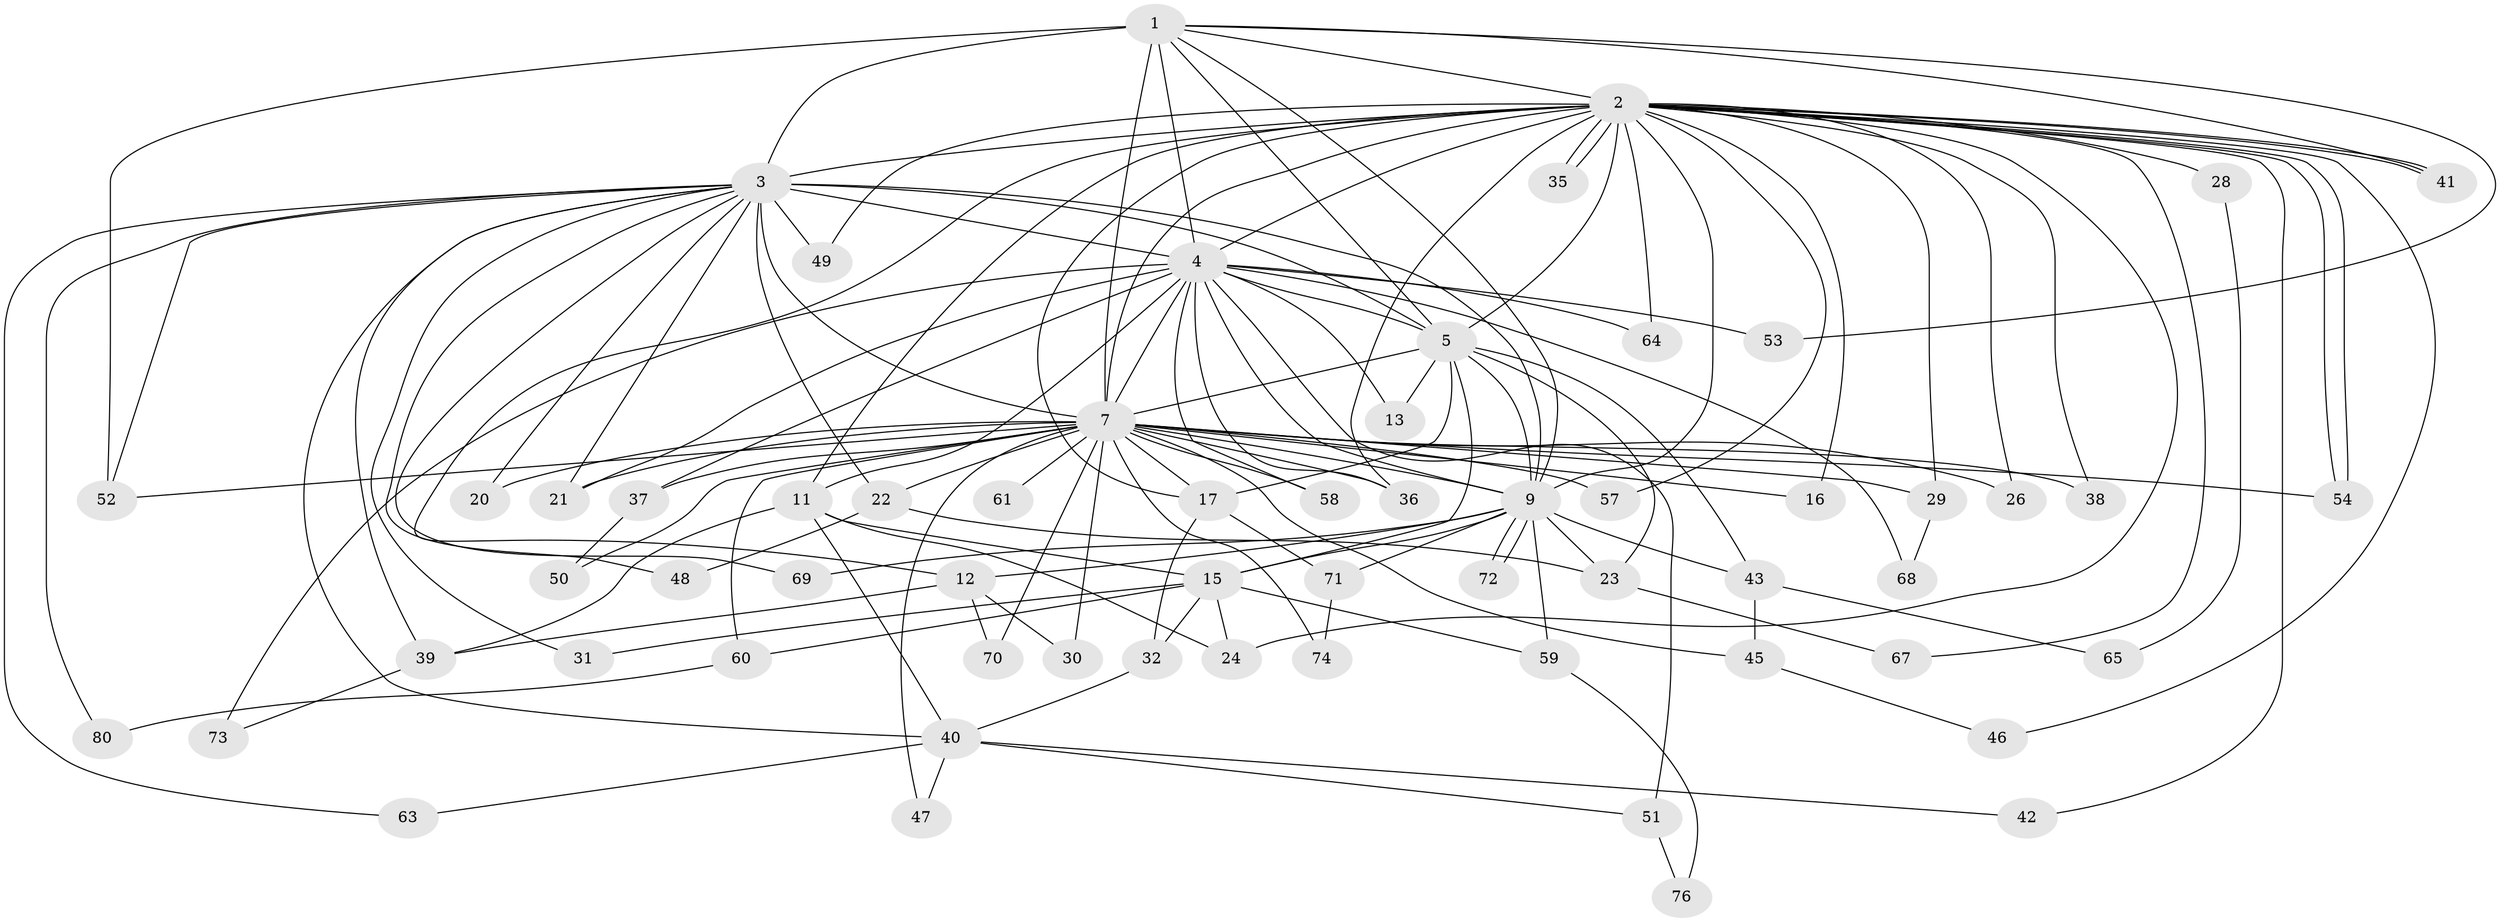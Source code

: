 // original degree distribution, {12: 0.012345679012345678, 28: 0.012345679012345678, 15: 0.04938271604938271, 20: 0.024691358024691357, 25: 0.012345679012345678, 19: 0.012345679012345678, 5: 0.024691358024691357, 6: 0.024691358024691357, 2: 0.5432098765432098, 4: 0.08641975308641975, 3: 0.18518518518518517, 7: 0.012345679012345678}
// Generated by graph-tools (version 1.1) at 2025/10/02/27/25 16:10:57]
// undirected, 61 vertices, 138 edges
graph export_dot {
graph [start="1"]
  node [color=gray90,style=filled];
  1 [super="+66"];
  2 [super="+8"];
  3 [super="+6"];
  4 [super="+79"];
  5 [super="+81"];
  7 [super="+10"];
  9 [super="+19"];
  11 [super="+33"];
  12 [super="+14"];
  13;
  15 [super="+18"];
  16;
  17 [super="+56"];
  20;
  21 [super="+25"];
  22 [super="+27"];
  23;
  24;
  26;
  28;
  29 [super="+34"];
  30;
  31;
  32;
  35;
  36 [super="+77"];
  37;
  38 [super="+62"];
  39 [super="+44"];
  40 [super="+75"];
  41;
  42;
  43;
  45;
  46;
  47;
  48;
  49;
  50;
  51;
  52 [super="+78"];
  53;
  54 [super="+55"];
  57;
  58;
  59;
  60;
  61;
  63;
  64;
  65;
  67;
  68;
  69;
  70;
  71;
  72;
  73;
  74;
  76;
  80;
  1 -- 2 [weight=2];
  1 -- 3 [weight=2];
  1 -- 4;
  1 -- 5;
  1 -- 7 [weight=2];
  1 -- 9;
  1 -- 52;
  1 -- 53;
  1 -- 41;
  2 -- 3 [weight=4];
  2 -- 4 [weight=2];
  2 -- 5 [weight=3];
  2 -- 7 [weight=4];
  2 -- 9 [weight=3];
  2 -- 11;
  2 -- 12;
  2 -- 16;
  2 -- 17;
  2 -- 24;
  2 -- 28 [weight=2];
  2 -- 29;
  2 -- 35;
  2 -- 35;
  2 -- 38;
  2 -- 41;
  2 -- 41;
  2 -- 42;
  2 -- 54;
  2 -- 54;
  2 -- 57;
  2 -- 67;
  2 -- 36;
  2 -- 64;
  2 -- 46;
  2 -- 49;
  2 -- 26;
  3 -- 4 [weight=2];
  3 -- 5 [weight=2];
  3 -- 7 [weight=4];
  3 -- 9 [weight=2];
  3 -- 21;
  3 -- 31;
  3 -- 48;
  3 -- 63;
  3 -- 80;
  3 -- 69;
  3 -- 49;
  3 -- 20;
  3 -- 52;
  3 -- 22;
  3 -- 40;
  3 -- 39;
  4 -- 5;
  4 -- 7 [weight=2];
  4 -- 9;
  4 -- 11;
  4 -- 13;
  4 -- 36;
  4 -- 51;
  4 -- 53;
  4 -- 58;
  4 -- 64;
  4 -- 68;
  4 -- 73;
  4 -- 37;
  4 -- 21;
  5 -- 7 [weight=2];
  5 -- 9;
  5 -- 13;
  5 -- 15;
  5 -- 17;
  5 -- 23;
  5 -- 43;
  7 -- 9 [weight=2];
  7 -- 20;
  7 -- 21;
  7 -- 22;
  7 -- 29 [weight=2];
  7 -- 30;
  7 -- 37 [weight=2];
  7 -- 38 [weight=2];
  7 -- 45;
  7 -- 47;
  7 -- 50;
  7 -- 58;
  7 -- 70;
  7 -- 74;
  7 -- 16;
  7 -- 26;
  7 -- 36;
  7 -- 57;
  7 -- 60;
  7 -- 61;
  7 -- 17;
  7 -- 52;
  7 -- 54;
  9 -- 12 [weight=2];
  9 -- 15;
  9 -- 23;
  9 -- 43;
  9 -- 59;
  9 -- 69;
  9 -- 71;
  9 -- 72;
  9 -- 72;
  11 -- 39;
  11 -- 15;
  11 -- 24;
  11 -- 40;
  12 -- 30;
  12 -- 39;
  12 -- 70;
  15 -- 24;
  15 -- 32;
  15 -- 59;
  15 -- 60;
  15 -- 31;
  17 -- 32;
  17 -- 71;
  22 -- 48;
  22 -- 23;
  23 -- 67;
  28 -- 65;
  29 -- 68;
  32 -- 40;
  37 -- 50;
  39 -- 73;
  40 -- 42;
  40 -- 47;
  40 -- 51;
  40 -- 63;
  43 -- 45;
  43 -- 65;
  45 -- 46;
  51 -- 76;
  59 -- 76;
  60 -- 80;
  71 -- 74;
}
